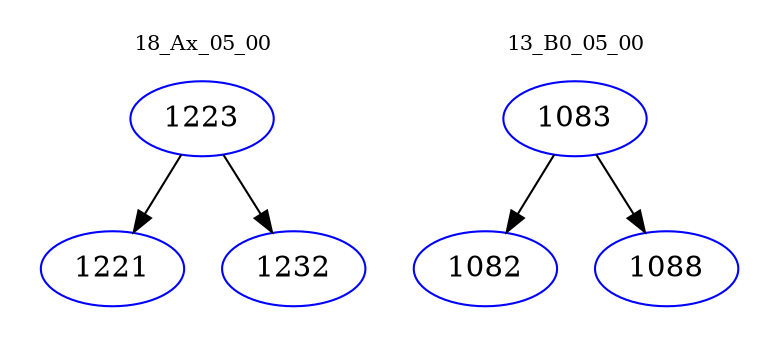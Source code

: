 digraph{
subgraph cluster_0 {
color = white
label = "18_Ax_05_00";
fontsize=10;
T0_1223 [label="1223", color="blue"]
T0_1223 -> T0_1221 [color="black"]
T0_1221 [label="1221", color="blue"]
T0_1223 -> T0_1232 [color="black"]
T0_1232 [label="1232", color="blue"]
}
subgraph cluster_1 {
color = white
label = "13_B0_05_00";
fontsize=10;
T1_1083 [label="1083", color="blue"]
T1_1083 -> T1_1082 [color="black"]
T1_1082 [label="1082", color="blue"]
T1_1083 -> T1_1088 [color="black"]
T1_1088 [label="1088", color="blue"]
}
}
